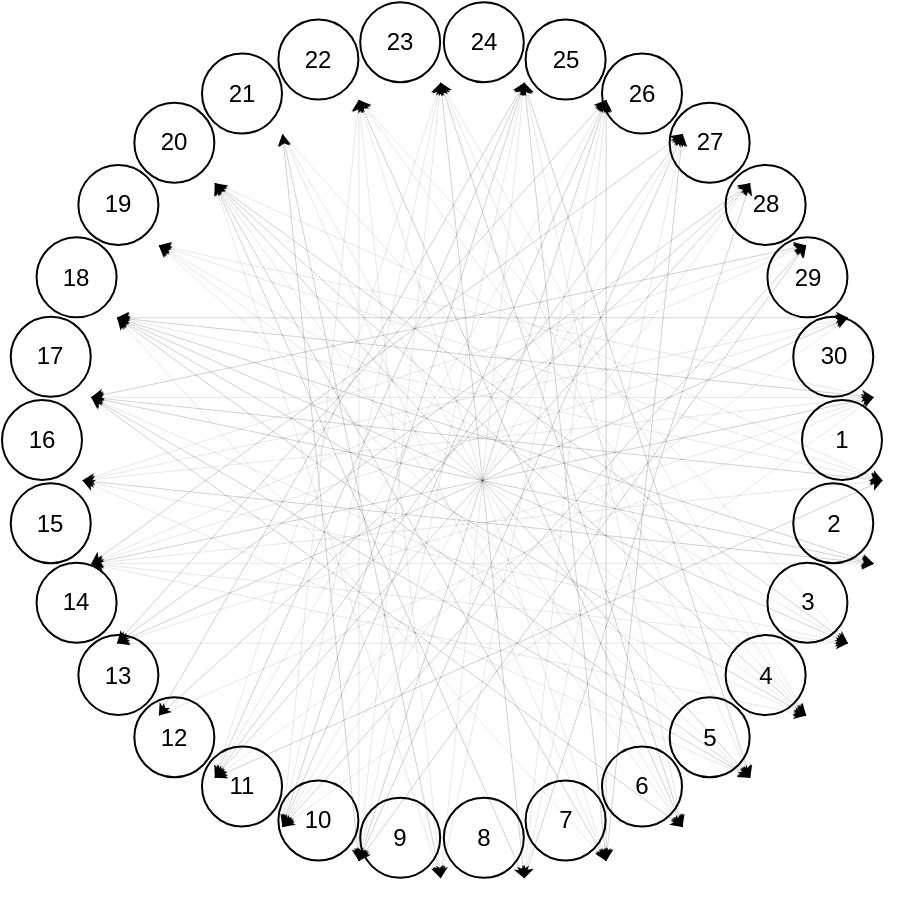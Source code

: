 <mxfile version="21.6.8" type="github">
  <diagram id="G4P6LVn_tdNzB0rgpYjd" name="第 2 页">
    <mxGraphModel dx="1434" dy="678" grid="1" gridSize="10" guides="1" tooltips="1" connect="1" arrows="1" fold="1" page="1" pageScale="1" pageWidth="827" pageHeight="1169" math="0" shadow="0">
      <root>
        <mxCell id="0" />
        <mxCell id="1" parent="0" />
        <mxCell id="_AEby4im_TMSWhvR3xSp-1" value="" style="group" parent="1" vertex="1" connectable="0">
          <mxGeometry x="30" y="31.096" width="440" height="437.809" as="geometry" />
        </mxCell>
        <mxCell id="G0SLlKrIvwMYq-acm65V-2" value="1" style="ellipse;whiteSpace=wrap;html=1;aspect=fixed;" parent="_AEby4im_TMSWhvR3xSp-1" vertex="1">
          <mxGeometry x="400" y="198.904" width="40" height="40" as="geometry" />
        </mxCell>
        <mxCell id="G0SLlKrIvwMYq-acm65V-3" value="2" style="ellipse;whiteSpace=wrap;html=1;aspect=fixed;" parent="_AEby4im_TMSWhvR3xSp-1" vertex="1">
          <mxGeometry x="395.63" y="240.487" width="40" height="40" as="geometry" />
        </mxCell>
        <mxCell id="G0SLlKrIvwMYq-acm65V-4" value="3" style="ellipse;whiteSpace=wrap;html=1;aspect=fixed;" parent="_AEby4im_TMSWhvR3xSp-1" vertex="1">
          <mxGeometry x="382.709" y="280.252" width="40" height="40" as="geometry" />
        </mxCell>
        <mxCell id="G0SLlKrIvwMYq-acm65V-5" value="4" style="ellipse;whiteSpace=wrap;html=1;aspect=fixed;" parent="_AEby4im_TMSWhvR3xSp-1" vertex="1">
          <mxGeometry x="361.803" y="316.461" width="40" height="40" as="geometry" />
        </mxCell>
        <mxCell id="G0SLlKrIvwMYq-acm65V-6" value="5" style="ellipse;whiteSpace=wrap;html=1;aspect=fixed;" parent="_AEby4im_TMSWhvR3xSp-1" vertex="1">
          <mxGeometry x="333.826" y="347.533" width="40" height="40" as="geometry" />
        </mxCell>
        <mxCell id="G0SLlKrIvwMYq-acm65V-7" value="6" style="ellipse;whiteSpace=wrap;html=1;aspect=fixed;" parent="_AEby4im_TMSWhvR3xSp-1" vertex="1">
          <mxGeometry x="300" y="372.109" width="40" height="40" as="geometry" />
        </mxCell>
        <mxCell id="G0SLlKrIvwMYq-acm65V-8" value="7" style="ellipse;whiteSpace=wrap;html=1;aspect=fixed;" parent="_AEby4im_TMSWhvR3xSp-1" vertex="1">
          <mxGeometry x="261.803" y="389.116" width="40" height="40" as="geometry" />
        </mxCell>
        <mxCell id="G0SLlKrIvwMYq-acm65V-9" value="8" style="ellipse;whiteSpace=wrap;html=1;aspect=fixed;" parent="_AEby4im_TMSWhvR3xSp-1" vertex="1">
          <mxGeometry x="220.906" y="397.809" width="40" height="40" as="geometry" />
        </mxCell>
        <mxCell id="G0SLlKrIvwMYq-acm65V-10" value="9" style="ellipse;whiteSpace=wrap;html=1;aspect=fixed;" parent="_AEby4im_TMSWhvR3xSp-1" vertex="1">
          <mxGeometry x="179.094" y="397.809" width="40" height="40" as="geometry" />
        </mxCell>
        <mxCell id="G0SLlKrIvwMYq-acm65V-11" value="10" style="ellipse;whiteSpace=wrap;html=1;aspect=fixed;" parent="_AEby4im_TMSWhvR3xSp-1" vertex="1">
          <mxGeometry x="138.197" y="389.116" width="40" height="40" as="geometry" />
        </mxCell>
        <mxCell id="G0SLlKrIvwMYq-acm65V-12" value="11" style="ellipse;whiteSpace=wrap;html=1;aspect=fixed;" parent="_AEby4im_TMSWhvR3xSp-1" vertex="1">
          <mxGeometry x="100.0" y="372.109" width="40" height="40" as="geometry" />
        </mxCell>
        <mxCell id="G0SLlKrIvwMYq-acm65V-13" value="12" style="ellipse;whiteSpace=wrap;html=1;aspect=fixed;" parent="_AEby4im_TMSWhvR3xSp-1" vertex="1">
          <mxGeometry x="66.174" y="347.533" width="40" height="40" as="geometry" />
        </mxCell>
        <mxCell id="G0SLlKrIvwMYq-acm65V-14" value="13" style="ellipse;whiteSpace=wrap;html=1;aspect=fixed;" parent="_AEby4im_TMSWhvR3xSp-1" vertex="1">
          <mxGeometry x="38.197" y="316.461" width="40" height="40" as="geometry" />
        </mxCell>
        <mxCell id="G0SLlKrIvwMYq-acm65V-15" value="14" style="ellipse;whiteSpace=wrap;html=1;aspect=fixed;" parent="_AEby4im_TMSWhvR3xSp-1" vertex="1">
          <mxGeometry x="17.291" y="280.252" width="40" height="40" as="geometry" />
        </mxCell>
        <mxCell id="G0SLlKrIvwMYq-acm65V-16" value="15" style="ellipse;whiteSpace=wrap;html=1;aspect=fixed;" parent="_AEby4im_TMSWhvR3xSp-1" vertex="1">
          <mxGeometry x="4.37" y="240.487" width="40" height="40" as="geometry" />
        </mxCell>
        <mxCell id="G0SLlKrIvwMYq-acm65V-17" value="16" style="ellipse;whiteSpace=wrap;html=1;aspect=fixed;" parent="_AEby4im_TMSWhvR3xSp-1" vertex="1">
          <mxGeometry y="198.904" width="40" height="40" as="geometry" />
        </mxCell>
        <mxCell id="G0SLlKrIvwMYq-acm65V-18" value="17" style="ellipse;whiteSpace=wrap;html=1;aspect=fixed;" parent="_AEby4im_TMSWhvR3xSp-1" vertex="1">
          <mxGeometry x="4.37" y="157.322" width="40" height="40" as="geometry" />
        </mxCell>
        <mxCell id="G0SLlKrIvwMYq-acm65V-19" value="18" style="ellipse;whiteSpace=wrap;html=1;aspect=fixed;" parent="_AEby4im_TMSWhvR3xSp-1" vertex="1">
          <mxGeometry x="17.291" y="117.557" width="40" height="40" as="geometry" />
        </mxCell>
        <mxCell id="G0SLlKrIvwMYq-acm65V-20" value="19" style="ellipse;whiteSpace=wrap;html=1;aspect=fixed;" parent="_AEby4im_TMSWhvR3xSp-1" vertex="1">
          <mxGeometry x="38.197" y="81.347" width="40" height="40" as="geometry" />
        </mxCell>
        <mxCell id="G0SLlKrIvwMYq-acm65V-21" value="20" style="ellipse;whiteSpace=wrap;html=1;aspect=fixed;" parent="_AEby4im_TMSWhvR3xSp-1" vertex="1">
          <mxGeometry x="66.174" y="50.275" width="40" height="40" as="geometry" />
        </mxCell>
        <mxCell id="G0SLlKrIvwMYq-acm65V-22" value="21" style="ellipse;whiteSpace=wrap;html=1;aspect=fixed;" parent="_AEby4im_TMSWhvR3xSp-1" vertex="1">
          <mxGeometry x="100.0" y="25.699" width="40" height="40" as="geometry" />
        </mxCell>
        <mxCell id="G0SLlKrIvwMYq-acm65V-23" value="22" style="ellipse;whiteSpace=wrap;html=1;aspect=fixed;" parent="_AEby4im_TMSWhvR3xSp-1" vertex="1">
          <mxGeometry x="138.197" y="8.693" width="40" height="40" as="geometry" />
        </mxCell>
        <mxCell id="G0SLlKrIvwMYq-acm65V-24" value="23" style="ellipse;whiteSpace=wrap;html=1;aspect=fixed;" parent="_AEby4im_TMSWhvR3xSp-1" vertex="1">
          <mxGeometry x="179.094" width="40" height="40" as="geometry" />
        </mxCell>
        <mxCell id="G0SLlKrIvwMYq-acm65V-25" value="24" style="ellipse;whiteSpace=wrap;html=1;aspect=fixed;" parent="_AEby4im_TMSWhvR3xSp-1" vertex="1">
          <mxGeometry x="220.906" width="40" height="40" as="geometry" />
        </mxCell>
        <mxCell id="G0SLlKrIvwMYq-acm65V-26" value="25" style="ellipse;whiteSpace=wrap;html=1;aspect=fixed;" parent="_AEby4im_TMSWhvR3xSp-1" vertex="1">
          <mxGeometry x="261.803" y="8.693" width="40" height="40" as="geometry" />
        </mxCell>
        <mxCell id="G0SLlKrIvwMYq-acm65V-27" value="26" style="ellipse;whiteSpace=wrap;html=1;aspect=fixed;" parent="_AEby4im_TMSWhvR3xSp-1" vertex="1">
          <mxGeometry x="300" y="25.699" width="40" height="40" as="geometry" />
        </mxCell>
        <mxCell id="G0SLlKrIvwMYq-acm65V-28" value="27" style="ellipse;whiteSpace=wrap;html=1;aspect=fixed;" parent="_AEby4im_TMSWhvR3xSp-1" vertex="1">
          <mxGeometry x="333.826" y="50.275" width="40" height="40" as="geometry" />
        </mxCell>
        <mxCell id="G0SLlKrIvwMYq-acm65V-29" value="28" style="ellipse;whiteSpace=wrap;html=1;aspect=fixed;" parent="_AEby4im_TMSWhvR3xSp-1" vertex="1">
          <mxGeometry x="361.803" y="81.347" width="40" height="40" as="geometry" />
        </mxCell>
        <mxCell id="G0SLlKrIvwMYq-acm65V-30" value="29" style="ellipse;whiteSpace=wrap;html=1;aspect=fixed;" parent="_AEby4im_TMSWhvR3xSp-1" vertex="1">
          <mxGeometry x="382.709" y="117.557" width="40" height="40" as="geometry" />
        </mxCell>
        <mxCell id="G0SLlKrIvwMYq-acm65V-31" value="30" style="ellipse;whiteSpace=wrap;html=1;aspect=fixed;" parent="_AEby4im_TMSWhvR3xSp-1" vertex="1">
          <mxGeometry x="395.63" y="157.322" width="40" height="40" as="geometry" />
        </mxCell>
    <mxCell id="VBgXbtqYkseOgTcg2eTX-2" value="" style="endArrow=classic;html=1;rounded=0;strokeWidth=0;" edge="1" parent="1">
        <mxGeometry width="50" height="50" relative="1" as="geometry">
            <mxPoint x="470.0" y="270.0" as="sourcePoint" />
            <mxPoint x="74.37" y="228.418" as="targetPoint" />
        </mxGeometry>
    </mxCell>
    
    <mxCell id="VBgXbtqYkseOgTcg2eTX-3" value="" style="endArrow=classic;html=1;rounded=0;strokeWidth=0;" edge="1" parent="1">
        <mxGeometry width="50" height="50" relative="1" as="geometry">
            <mxPoint x="470.0" y="270.0" as="sourcePoint" />
            <mxPoint x="74.37" y="311.582" as="targetPoint" />
        </mxGeometry>
    </mxCell>
    
    <mxCell id="VBgXbtqYkseOgTcg2eTX-4" value="" style="endArrow=classic;html=1;rounded=0;strokeWidth=0;" edge="1" parent="1">
        <mxGeometry width="50" height="50" relative="1" as="geometry">
            <mxPoint x="470.0" y="270.0" as="sourcePoint" />
            <mxPoint x="108.197" y="152.443" as="targetPoint" />
        </mxGeometry>
    </mxCell>
    
    <mxCell id="VBgXbtqYkseOgTcg2eTX-5" value="" style="endArrow=classic;html=1;rounded=0;strokeWidth=0;" edge="1" parent="1">
        <mxGeometry width="50" height="50" relative="1" as="geometry">
            <mxPoint x="470.0" y="270.0" as="sourcePoint" />
            <mxPoint x="136.174" y="418.629" as="targetPoint" />
        </mxGeometry>
    </mxCell>
    
    <mxCell id="VBgXbtqYkseOgTcg2eTX-6" value="" style="endArrow=classic;html=1;rounded=0;strokeWidth=0;" edge="1" parent="1">
        <mxGeometry width="50" height="50" relative="1" as="geometry">
            <mxPoint x="465.63" y="311.582" as="sourcePoint" />
            <mxPoint x="74.37" y="228.418" as="targetPoint" />
        </mxGeometry>
    </mxCell>
    
    <mxCell id="VBgXbtqYkseOgTcg2eTX-7" value="" style="endArrow=classic;html=1;rounded=0;strokeWidth=0;" edge="1" parent="1">
        <mxGeometry width="50" height="50" relative="1" as="geometry">
            <mxPoint x="465.63" y="311.582" as="sourcePoint" />
            <mxPoint x="87.291" y="188.653" as="targetPoint" />
        </mxGeometry>
    </mxCell>
    
    <mxCell id="VBgXbtqYkseOgTcg2eTX-8" value="" style="endArrow=classic;html=1;rounded=0;strokeWidth=0;" edge="1" parent="1">
        <mxGeometry width="50" height="50" relative="1" as="geometry">
            <mxPoint x="465.63" y="311.582" as="sourcePoint" />
            <mxPoint x="70.0" y="270.0" as="targetPoint" />
        </mxGeometry>
    </mxCell>
    
    <mxCell id="VBgXbtqYkseOgTcg2eTX-9" value="" style="endArrow=classic;html=1;rounded=0;strokeWidth=0;" edge="1" parent="1">
        <mxGeometry width="50" height="50" relative="1" as="geometry">
            <mxPoint x="452.709" y="351.347" as="sourcePoint" />
            <mxPoint x="87.291" y="188.653" as="targetPoint" />
        </mxGeometry>
    </mxCell>
    
    <mxCell id="VBgXbtqYkseOgTcg2eTX-10" value="" style="endArrow=classic;html=1;rounded=0;strokeWidth=0;" edge="1" parent="1">
        <mxGeometry width="50" height="50" relative="1" as="geometry">
            <mxPoint x="452.709" y="351.347" as="sourcePoint" />
            <mxPoint x="108.197" y="152.443" as="targetPoint" />
        </mxGeometry>
    </mxCell>
    
    <mxCell id="VBgXbtqYkseOgTcg2eTX-11" value="" style="endArrow=classic;html=1;rounded=0;strokeWidth=0;" edge="1" parent="1">
        <mxGeometry width="50" height="50" relative="1" as="geometry">
            <mxPoint x="452.709" y="351.347" as="sourcePoint" />
            <mxPoint x="136.174" y="121.371" as="targetPoint" />
        </mxGeometry>
    </mxCell>
    
    <mxCell id="VBgXbtqYkseOgTcg2eTX-12" value="" style="endArrow=classic;html=1;rounded=0;strokeWidth=0;" edge="1" parent="1">
        <mxGeometry width="50" height="50" relative="1" as="geometry">
            <mxPoint x="452.709" y="351.347" as="sourcePoint" />
            <mxPoint x="74.37" y="311.582" as="targetPoint" />
        </mxGeometry>
    </mxCell>
    
    <mxCell id="VBgXbtqYkseOgTcg2eTX-13" value="" style="endArrow=classic;html=1;rounded=0;strokeWidth=0;" edge="1" parent="1">
        <mxGeometry width="50" height="50" relative="1" as="geometry">
            <mxPoint x="452.709" y="351.347" as="sourcePoint" />
            <mxPoint x="208.197" y="79.789" as="targetPoint" />
        </mxGeometry>
    </mxCell>
    
    <mxCell id="VBgXbtqYkseOgTcg2eTX-14" value="" style="endArrow=classic;html=1;rounded=0;strokeWidth=0;" edge="1" parent="1">
        <mxGeometry width="50" height="50" relative="1" as="geometry">
            <mxPoint x="431.803" y="387.557" as="sourcePoint" />
            <mxPoint x="108.197" y="152.443" as="targetPoint" />
        </mxGeometry>
    </mxCell>
    
    <mxCell id="VBgXbtqYkseOgTcg2eTX-15" value="" style="endArrow=classic;html=1;rounded=0;strokeWidth=0;" edge="1" parent="1">
        <mxGeometry width="50" height="50" relative="1" as="geometry">
            <mxPoint x="431.803" y="387.557" as="sourcePoint" />
            <mxPoint x="136.174" y="121.371" as="targetPoint" />
        </mxGeometry>
    </mxCell>
    
    <mxCell id="VBgXbtqYkseOgTcg2eTX-16" value="" style="endArrow=classic;html=1;rounded=0;strokeWidth=0;" edge="1" parent="1">
        <mxGeometry width="50" height="50" relative="1" as="geometry">
            <mxPoint x="431.803" y="387.557" as="sourcePoint" />
            <mxPoint x="87.291" y="188.653" as="targetPoint" />
        </mxGeometry>
    </mxCell>
    
    <mxCell id="VBgXbtqYkseOgTcg2eTX-17" value="" style="endArrow=classic;html=1;rounded=0;strokeWidth=0;" edge="1" parent="1">
        <mxGeometry width="50" height="50" relative="1" as="geometry">
            <mxPoint x="431.803" y="387.557" as="sourcePoint" />
            <mxPoint x="208.197" y="79.789" as="targetPoint" />
        </mxGeometry>
    </mxCell>
    
    <mxCell id="VBgXbtqYkseOgTcg2eTX-18" value="" style="endArrow=classic;html=1;rounded=0;strokeWidth=0;" edge="1" parent="1">
        <mxGeometry width="50" height="50" relative="1" as="geometry">
            <mxPoint x="431.803" y="387.557" as="sourcePoint" />
            <mxPoint x="249.094" y="71.096" as="targetPoint" />
        </mxGeometry>
    </mxCell>
    
    <mxCell id="VBgXbtqYkseOgTcg2eTX-19" value="" style="endArrow=classic;html=1;rounded=0;strokeWidth=0;" edge="1" parent="1">
        <mxGeometry width="50" height="50" relative="1" as="geometry">
            <mxPoint x="403.826" y="418.629" as="sourcePoint" />
            <mxPoint x="136.174" y="121.371" as="targetPoint" />
        </mxGeometry>
    </mxCell>
    
    <mxCell id="VBgXbtqYkseOgTcg2eTX-20" value="" style="endArrow=classic;html=1;rounded=0;strokeWidth=0;" edge="1" parent="1">
        <mxGeometry width="50" height="50" relative="1" as="geometry">
            <mxPoint x="403.826" y="418.629" as="sourcePoint" />
            <mxPoint x="108.197" y="152.443" as="targetPoint" />
        </mxGeometry>
    </mxCell>
    
    <mxCell id="VBgXbtqYkseOgTcg2eTX-21" value="" style="endArrow=classic;html=1;rounded=0;strokeWidth=0;" edge="1" parent="1">
        <mxGeometry width="50" height="50" relative="1" as="geometry">
            <mxPoint x="403.826" y="418.629" as="sourcePoint" />
            <mxPoint x="87.291" y="188.653" as="targetPoint" />
        </mxGeometry>
    </mxCell>
    
    <mxCell id="VBgXbtqYkseOgTcg2eTX-22" value="" style="endArrow=classic;html=1;rounded=0;strokeWidth=0;" edge="1" parent="1">
        <mxGeometry width="50" height="50" relative="1" as="geometry">
            <mxPoint x="403.826" y="418.629" as="sourcePoint" />
            <mxPoint x="74.37" y="228.418" as="targetPoint" />
        </mxGeometry>
    </mxCell>
    
    <mxCell id="VBgXbtqYkseOgTcg2eTX-23" value="" style="endArrow=classic;html=1;rounded=0;strokeWidth=0;" edge="1" parent="1">
        <mxGeometry width="50" height="50" relative="1" as="geometry">
            <mxPoint x="403.826" y="418.629" as="sourcePoint" />
            <mxPoint x="290.906" y="71.096" as="targetPoint" />
        </mxGeometry>
    </mxCell>
    
    <mxCell id="VBgXbtqYkseOgTcg2eTX-24" value="" style="endArrow=classic;html=1;rounded=0;strokeWidth=0;" edge="1" parent="1">
        <mxGeometry width="50" height="50" relative="1" as="geometry">
            <mxPoint x="403.826" y="418.629" as="sourcePoint" />
            <mxPoint x="70.0" y="270.0" as="targetPoint" />
        </mxGeometry>
    </mxCell>
    
    <mxCell id="VBgXbtqYkseOgTcg2eTX-25" value="" style="endArrow=classic;html=1;rounded=0;strokeWidth=0;" edge="1" parent="1">
        <mxGeometry width="50" height="50" relative="1" as="geometry">
            <mxPoint x="370.0" y="443.205" as="sourcePoint" />
            <mxPoint x="208.197" y="79.789" as="targetPoint" />
        </mxGeometry>
    </mxCell>
    
    <mxCell id="VBgXbtqYkseOgTcg2eTX-26" value="" style="endArrow=classic;html=1;rounded=0;strokeWidth=0;" edge="1" parent="1">
        <mxGeometry width="50" height="50" relative="1" as="geometry">
            <mxPoint x="370.0" y="443.205" as="sourcePoint" />
            <mxPoint x="249.094" y="71.096" as="targetPoint" />
        </mxGeometry>
    </mxCell>
    
    <mxCell id="VBgXbtqYkseOgTcg2eTX-27" value="" style="endArrow=classic;html=1;rounded=0;strokeWidth=0;" edge="1" parent="1">
        <mxGeometry width="50" height="50" relative="1" as="geometry">
            <mxPoint x="370.0" y="443.205" as="sourcePoint" />
            <mxPoint x="290.906" y="71.096" as="targetPoint" />
        </mxGeometry>
    </mxCell>
    
    <mxCell id="VBgXbtqYkseOgTcg2eTX-28" value="" style="endArrow=classic;html=1;rounded=0;strokeWidth=0;" edge="1" parent="1">
        <mxGeometry width="50" height="50" relative="1" as="geometry">
            <mxPoint x="370.0" y="443.205" as="sourcePoint" />
            <mxPoint x="74.37" y="228.418" as="targetPoint" />
        </mxGeometry>
    </mxCell>
    
    <mxCell id="VBgXbtqYkseOgTcg2eTX-29" value="" style="endArrow=classic;html=1;rounded=0;strokeWidth=0;" edge="1" parent="1">
        <mxGeometry width="50" height="50" relative="1" as="geometry">
            <mxPoint x="331.803" y="460.211" as="sourcePoint" />
            <mxPoint x="290.906" y="71.096" as="targetPoint" />
        </mxGeometry>
    </mxCell>
    
    <mxCell id="VBgXbtqYkseOgTcg2eTX-30" value="" style="endArrow=classic;html=1;rounded=0;strokeWidth=0;" edge="1" parent="1">
        <mxGeometry width="50" height="50" relative="1" as="geometry">
            <mxPoint x="331.803" y="460.211" as="sourcePoint" />
            <mxPoint x="136.174" y="121.371" as="targetPoint" />
        </mxGeometry>
    </mxCell>
    
    <mxCell id="VBgXbtqYkseOgTcg2eTX-31" value="" style="endArrow=classic;html=1;rounded=0;strokeWidth=0;" edge="1" parent="1">
        <mxGeometry width="50" height="50" relative="1" as="geometry">
            <mxPoint x="331.803" y="460.211" as="sourcePoint" />
            <mxPoint x="331.803" y="79.789" as="targetPoint" />
        </mxGeometry>
    </mxCell>
    
    <mxCell id="VBgXbtqYkseOgTcg2eTX-32" value="" style="endArrow=classic;html=1;rounded=0;strokeWidth=0;" edge="1" parent="1">
        <mxGeometry width="50" height="50" relative="1" as="geometry">
            <mxPoint x="331.803" y="460.211" as="sourcePoint" />
            <mxPoint x="87.291" y="188.653" as="targetPoint" />
        </mxGeometry>
    </mxCell>
    
    <mxCell id="VBgXbtqYkseOgTcg2eTX-33" value="" style="endArrow=classic;html=1;rounded=0;strokeWidth=0;" edge="1" parent="1">
        <mxGeometry width="50" height="50" relative="1" as="geometry">
            <mxPoint x="331.803" y="460.211" as="sourcePoint" />
            <mxPoint x="370.0" y="96.795" as="targetPoint" />
        </mxGeometry>
    </mxCell>
    
    <mxCell id="VBgXbtqYkseOgTcg2eTX-34" value="" style="endArrow=classic;html=1;rounded=0;strokeWidth=0;" edge="1" parent="1">
        <mxGeometry width="50" height="50" relative="1" as="geometry">
            <mxPoint x="290.906" y="468.904" as="sourcePoint" />
            <mxPoint x="249.094" y="71.096" as="targetPoint" />
        </mxGeometry>
    </mxCell>
    
    <mxCell id="VBgXbtqYkseOgTcg2eTX-35" value="" style="endArrow=classic;html=1;rounded=0;strokeWidth=0;" edge="1" parent="1">
        <mxGeometry width="50" height="50" relative="1" as="geometry">
            <mxPoint x="290.906" y="468.904" as="sourcePoint" />
            <mxPoint x="331.803" y="79.789" as="targetPoint" />
        </mxGeometry>
    </mxCell>
    
    <mxCell id="VBgXbtqYkseOgTcg2eTX-36" value="" style="endArrow=classic;html=1;rounded=0;strokeWidth=0;" edge="1" parent="1">
        <mxGeometry width="50" height="50" relative="1" as="geometry">
            <mxPoint x="290.906" y="468.904" as="sourcePoint" />
            <mxPoint x="136.174" y="121.371" as="targetPoint" />
        </mxGeometry>
    </mxCell>
    
    <mxCell id="VBgXbtqYkseOgTcg2eTX-37" value="" style="endArrow=classic;html=1;rounded=0;strokeWidth=0;" edge="1" parent="1">
        <mxGeometry width="50" height="50" relative="1" as="geometry">
            <mxPoint x="290.906" y="468.904" as="sourcePoint" />
            <mxPoint x="370.0" y="96.795" as="targetPoint" />
        </mxGeometry>
    </mxCell>
    
    <mxCell id="VBgXbtqYkseOgTcg2eTX-38" value="" style="endArrow=classic;html=1;rounded=0;strokeWidth=0;" edge="1" parent="1">
        <mxGeometry width="50" height="50" relative="1" as="geometry">
            <mxPoint x="290.906" y="468.904" as="sourcePoint" />
            <mxPoint x="403.826" y="121.371" as="targetPoint" />
        </mxGeometry>
    </mxCell>
    
    <mxCell id="VBgXbtqYkseOgTcg2eTX-39" value="" style="endArrow=classic;html=1;rounded=0;strokeWidth=0;" edge="1" parent="1">
        <mxGeometry width="50" height="50" relative="1" as="geometry">
            <mxPoint x="249.094" y="468.904" as="sourcePoint" />
            <mxPoint x="331.803" y="79.789" as="targetPoint" />
        </mxGeometry>
    </mxCell>
    
    <mxCell id="VBgXbtqYkseOgTcg2eTX-40" value="" style="endArrow=classic;html=1;rounded=0;strokeWidth=0;" edge="1" parent="1">
        <mxGeometry width="50" height="50" relative="1" as="geometry">
            <mxPoint x="249.094" y="468.904" as="sourcePoint" />
            <mxPoint x="170.0" y="96.795" as="targetPoint" />
        </mxGeometry>
    </mxCell>
    
    <mxCell id="VBgXbtqYkseOgTcg2eTX-41" value="" style="endArrow=classic;html=1;rounded=0;strokeWidth=0;" edge="1" parent="1">
        <mxGeometry width="50" height="50" relative="1" as="geometry">
            <mxPoint x="208.197" y="460.211" as="sourcePoint" />
            <mxPoint x="331.803" y="79.789" as="targetPoint" />
        </mxGeometry>
    </mxCell>
    
    <mxCell id="VBgXbtqYkseOgTcg2eTX-42" value="" style="endArrow=classic;html=1;rounded=0;strokeWidth=0;" edge="1" parent="1">
        <mxGeometry width="50" height="50" relative="1" as="geometry">
            <mxPoint x="208.197" y="460.211" as="sourcePoint" />
            <mxPoint x="370.0" y="96.795" as="targetPoint" />
        </mxGeometry>
    </mxCell>
    
    <mxCell id="VBgXbtqYkseOgTcg2eTX-43" value="" style="endArrow=classic;html=1;rounded=0;strokeWidth=0;" edge="1" parent="1">
        <mxGeometry width="50" height="50" relative="1" as="geometry">
            <mxPoint x="208.197" y="460.211" as="sourcePoint" />
            <mxPoint x="431.803" y="152.443" as="targetPoint" />
        </mxGeometry>
    </mxCell>
    
    <mxCell id="VBgXbtqYkseOgTcg2eTX-44" value="" style="endArrow=classic;html=1;rounded=0;strokeWidth=0;" edge="1" parent="1">
        <mxGeometry width="50" height="50" relative="1" as="geometry">
            <mxPoint x="208.197" y="460.211" as="sourcePoint" />
            <mxPoint x="208.197" y="79.789" as="targetPoint" />
        </mxGeometry>
    </mxCell>
    
    <mxCell id="VBgXbtqYkseOgTcg2eTX-45" value="" style="endArrow=classic;html=1;rounded=0;strokeWidth=0;" edge="1" parent="1">
        <mxGeometry width="50" height="50" relative="1" as="geometry">
            <mxPoint x="208.197" y="460.211" as="sourcePoint" />
            <mxPoint x="170.0" y="96.795" as="targetPoint" />
        </mxGeometry>
    </mxCell>
    
    <mxCell id="VBgXbtqYkseOgTcg2eTX-46" value="" style="endArrow=classic;html=1;rounded=0;strokeWidth=0;" edge="1" parent="1">
        <mxGeometry width="50" height="50" relative="1" as="geometry">
            <mxPoint x="170.0" y="443.205" as="sourcePoint" />
            <mxPoint x="331.803" y="79.789" as="targetPoint" />
        </mxGeometry>
    </mxCell>
    
    <mxCell id="VBgXbtqYkseOgTcg2eTX-47" value="" style="endArrow=classic;html=1;rounded=0;strokeWidth=0;" edge="1" parent="1">
        <mxGeometry width="50" height="50" relative="1" as="geometry">
            <mxPoint x="170.0" y="443.205" as="sourcePoint" />
            <mxPoint x="431.803" y="152.443" as="targetPoint" />
        </mxGeometry>
    </mxCell>
    
    <mxCell id="VBgXbtqYkseOgTcg2eTX-48" value="" style="endArrow=classic;html=1;rounded=0;strokeWidth=0;" edge="1" parent="1">
        <mxGeometry width="50" height="50" relative="1" as="geometry">
            <mxPoint x="170.0" y="443.205" as="sourcePoint" />
            <mxPoint x="290.906" y="71.096" as="targetPoint" />
        </mxGeometry>
    </mxCell>
    
    <mxCell id="VBgXbtqYkseOgTcg2eTX-49" value="" style="endArrow=classic;html=1;rounded=0;strokeWidth=0;" edge="1" parent="1">
        <mxGeometry width="50" height="50" relative="1" as="geometry">
            <mxPoint x="170.0" y="443.205" as="sourcePoint" />
            <mxPoint x="249.094" y="71.096" as="targetPoint" />
        </mxGeometry>
    </mxCell>
    
    <mxCell id="VBgXbtqYkseOgTcg2eTX-50" value="" style="endArrow=classic;html=1;rounded=0;strokeWidth=0;" edge="1" parent="1">
        <mxGeometry width="50" height="50" relative="1" as="geometry">
            <mxPoint x="170.0" y="443.205" as="sourcePoint" />
            <mxPoint x="208.197" y="79.789" as="targetPoint" />
        </mxGeometry>
    </mxCell>
    
    <mxCell id="VBgXbtqYkseOgTcg2eTX-51" value="" style="endArrow=classic;html=1;rounded=0;strokeWidth=0;" edge="1" parent="1">
        <mxGeometry width="50" height="50" relative="1" as="geometry">
            <mxPoint x="136.174" y="418.629" as="sourcePoint" />
            <mxPoint x="403.826" y="121.371" as="targetPoint" />
        </mxGeometry>
    </mxCell>
    
    <mxCell id="VBgXbtqYkseOgTcg2eTX-52" value="" style="endArrow=classic;html=1;rounded=0;strokeWidth=0;" edge="1" parent="1">
        <mxGeometry width="50" height="50" relative="1" as="geometry">
            <mxPoint x="136.174" y="418.629" as="sourcePoint" />
            <mxPoint x="370.0" y="96.795" as="targetPoint" />
        </mxGeometry>
    </mxCell>
    
    <mxCell id="VBgXbtqYkseOgTcg2eTX-53" value="" style="endArrow=classic;html=1;rounded=0;strokeWidth=0;" edge="1" parent="1">
        <mxGeometry width="50" height="50" relative="1" as="geometry">
            <mxPoint x="136.174" y="418.629" as="sourcePoint" />
            <mxPoint x="331.803" y="79.789" as="targetPoint" />
        </mxGeometry>
    </mxCell>
    
    <mxCell id="VBgXbtqYkseOgTcg2eTX-54" value="" style="endArrow=classic;html=1;rounded=0;strokeWidth=0;" edge="1" parent="1">
        <mxGeometry width="50" height="50" relative="1" as="geometry">
            <mxPoint x="136.174" y="418.629" as="sourcePoint" />
            <mxPoint x="290.906" y="71.096" as="targetPoint" />
        </mxGeometry>
    </mxCell>
    
    <mxCell id="VBgXbtqYkseOgTcg2eTX-55" value="" style="endArrow=classic;html=1;rounded=0;strokeWidth=0;" edge="1" parent="1">
        <mxGeometry width="50" height="50" relative="1" as="geometry">
            <mxPoint x="136.174" y="418.629" as="sourcePoint" />
            <mxPoint x="249.094" y="71.096" as="targetPoint" />
        </mxGeometry>
    </mxCell>
    
    <mxCell id="VBgXbtqYkseOgTcg2eTX-56" value="" style="endArrow=classic;html=1;rounded=0;strokeWidth=0;" edge="1" parent="1">
        <mxGeometry width="50" height="50" relative="1" as="geometry">
            <mxPoint x="136.174" y="418.629" as="sourcePoint" />
            <mxPoint x="470.0" y="270.0" as="targetPoint" />
        </mxGeometry>
    </mxCell>
    
    <mxCell id="VBgXbtqYkseOgTcg2eTX-57" value="" style="endArrow=classic;html=1;rounded=0;strokeWidth=0;" edge="1" parent="1">
        <mxGeometry width="50" height="50" relative="1" as="geometry">
            <mxPoint x="108.197" y="387.557" as="sourcePoint" />
            <mxPoint x="403.826" y="121.371" as="targetPoint" />
        </mxGeometry>
    </mxCell>
    
    <mxCell id="VBgXbtqYkseOgTcg2eTX-58" value="" style="endArrow=classic;html=1;rounded=0;strokeWidth=0;" edge="1" parent="1">
        <mxGeometry width="50" height="50" relative="1" as="geometry">
            <mxPoint x="108.197" y="387.557" as="sourcePoint" />
            <mxPoint x="465.63" y="228.418" as="targetPoint" />
        </mxGeometry>
    </mxCell>
    
    <mxCell id="VBgXbtqYkseOgTcg2eTX-59" value="" style="endArrow=classic;html=1;rounded=0;strokeWidth=0;" edge="1" parent="1">
        <mxGeometry width="50" height="50" relative="1" as="geometry">
            <mxPoint x="108.197" y="387.557" as="sourcePoint" />
            <mxPoint x="290.906" y="71.096" as="targetPoint" />
        </mxGeometry>
    </mxCell>
    
    <mxCell id="VBgXbtqYkseOgTcg2eTX-60" value="" style="endArrow=classic;html=1;rounded=0;strokeWidth=0;" edge="1" parent="1">
        <mxGeometry width="50" height="50" relative="1" as="geometry">
            <mxPoint x="87.291" y="351.347" as="sourcePoint" />
            <mxPoint x="452.709" y="188.653" as="targetPoint" />
        </mxGeometry>
    </mxCell>
    
    <mxCell id="VBgXbtqYkseOgTcg2eTX-61" value="" style="endArrow=classic;html=1;rounded=0;strokeWidth=0;" edge="1" parent="1">
        <mxGeometry width="50" height="50" relative="1" as="geometry">
            <mxPoint x="87.291" y="351.347" as="sourcePoint" />
            <mxPoint x="403.826" y="121.371" as="targetPoint" />
        </mxGeometry>
    </mxCell>
    
    <mxCell id="VBgXbtqYkseOgTcg2eTX-62" value="" style="endArrow=classic;html=1;rounded=0;strokeWidth=0;" edge="1" parent="1">
        <mxGeometry width="50" height="50" relative="1" as="geometry">
            <mxPoint x="87.291" y="351.347" as="sourcePoint" />
            <mxPoint x="331.803" y="79.789" as="targetPoint" />
        </mxGeometry>
    </mxCell>
    
    <mxCell id="VBgXbtqYkseOgTcg2eTX-63" value="" style="endArrow=classic;html=1;rounded=0;strokeWidth=0;" edge="1" parent="1">
        <mxGeometry width="50" height="50" relative="1" as="geometry">
            <mxPoint x="87.291" y="351.347" as="sourcePoint" />
            <mxPoint x="452.709" y="351.347" as="targetPoint" />
        </mxGeometry>
    </mxCell>
    
    <mxCell id="VBgXbtqYkseOgTcg2eTX-64" value="" style="endArrow=classic;html=1;rounded=0;strokeWidth=0;" edge="1" parent="1">
        <mxGeometry width="50" height="50" relative="1" as="geometry">
            <mxPoint x="74.37" y="311.582" as="sourcePoint" />
            <mxPoint x="465.63" y="228.418" as="targetPoint" />
        </mxGeometry>
    </mxCell>
    
    <mxCell id="VBgXbtqYkseOgTcg2eTX-65" value="" style="endArrow=classic;html=1;rounded=0;strokeWidth=0;" edge="1" parent="1">
        <mxGeometry width="50" height="50" relative="1" as="geometry">
            <mxPoint x="74.37" y="311.582" as="sourcePoint" />
            <mxPoint x="452.709" y="188.653" as="targetPoint" />
        </mxGeometry>
    </mxCell>
    
    <mxCell id="VBgXbtqYkseOgTcg2eTX-66" value="" style="endArrow=classic;html=1;rounded=0;strokeWidth=0;" edge="1" parent="1">
        <mxGeometry width="50" height="50" relative="1" as="geometry">
            <mxPoint x="74.37" y="311.582" as="sourcePoint" />
            <mxPoint x="465.63" y="311.582" as="targetPoint" />
        </mxGeometry>
    </mxCell>
    
    <mxCell id="VBgXbtqYkseOgTcg2eTX-67" value="" style="endArrow=classic;html=1;rounded=0;strokeWidth=0;" edge="1" parent="1">
        <mxGeometry width="50" height="50" relative="1" as="geometry">
            <mxPoint x="74.37" y="311.582" as="sourcePoint" />
            <mxPoint x="431.803" y="152.443" as="targetPoint" />
        </mxGeometry>
    </mxCell>
    
    <mxCell id="VBgXbtqYkseOgTcg2eTX-68" value="" style="endArrow=classic;html=1;rounded=0;strokeWidth=0;" edge="1" parent="1">
        <mxGeometry width="50" height="50" relative="1" as="geometry">
            <mxPoint x="74.37" y="311.582" as="sourcePoint" />
            <mxPoint x="431.803" y="387.557" as="targetPoint" />
        </mxGeometry>
    </mxCell>
    
    <mxCell id="VBgXbtqYkseOgTcg2eTX-69" value="" style="endArrow=classic;html=1;rounded=0;strokeWidth=0;" edge="1" parent="1">
        <mxGeometry width="50" height="50" relative="1" as="geometry">
            <mxPoint x="74.37" y="311.582" as="sourcePoint" />
            <mxPoint x="370.0" y="96.795" as="targetPoint" />
        </mxGeometry>
    </mxCell>
    
    <mxCell id="VBgXbtqYkseOgTcg2eTX-70" value="" style="endArrow=classic;html=1;rounded=0;strokeWidth=0;" edge="1" parent="1">
        <mxGeometry width="50" height="50" relative="1" as="geometry">
            <mxPoint x="70.0" y="270.0" as="sourcePoint" />
            <mxPoint x="465.63" y="311.582" as="targetPoint" />
        </mxGeometry>
    </mxCell>
    
    <mxCell id="VBgXbtqYkseOgTcg2eTX-71" value="" style="endArrow=classic;html=1;rounded=0;strokeWidth=0;" edge="1" parent="1">
        <mxGeometry width="50" height="50" relative="1" as="geometry">
            <mxPoint x="70.0" y="270.0" as="sourcePoint" />
            <mxPoint x="452.709" y="188.653" as="targetPoint" />
        </mxGeometry>
    </mxCell>
    
    <mxCell id="VBgXbtqYkseOgTcg2eTX-72" value="" style="endArrow=classic;html=1;rounded=0;strokeWidth=0;" edge="1" parent="1">
        <mxGeometry width="50" height="50" relative="1" as="geometry">
            <mxPoint x="70.0" y="270.0" as="sourcePoint" />
            <mxPoint x="452.709" y="351.347" as="targetPoint" />
        </mxGeometry>
    </mxCell>
    
    <mxCell id="VBgXbtqYkseOgTcg2eTX-73" value="" style="endArrow=classic;html=1;rounded=0;strokeWidth=0;" edge="1" parent="1">
        <mxGeometry width="50" height="50" relative="1" as="geometry">
            <mxPoint x="70.0" y="270.0" as="sourcePoint" />
            <mxPoint x="431.803" y="152.443" as="targetPoint" />
        </mxGeometry>
    </mxCell>
    
    <mxCell id="VBgXbtqYkseOgTcg2eTX-74" value="" style="endArrow=classic;html=1;rounded=0;strokeWidth=0;" edge="1" parent="1">
        <mxGeometry width="50" height="50" relative="1" as="geometry">
            <mxPoint x="74.37" y="228.418" as="sourcePoint" />
            <mxPoint x="465.63" y="311.582" as="targetPoint" />
        </mxGeometry>
    </mxCell>
    
    <mxCell id="VBgXbtqYkseOgTcg2eTX-75" value="" style="endArrow=classic;html=1;rounded=0;strokeWidth=0;" edge="1" parent="1">
        <mxGeometry width="50" height="50" relative="1" as="geometry">
            <mxPoint x="74.37" y="228.418" as="sourcePoint" />
            <mxPoint x="470.0" y="270.0" as="targetPoint" />
        </mxGeometry>
    </mxCell>
    
    <mxCell id="VBgXbtqYkseOgTcg2eTX-76" value="" style="endArrow=classic;html=1;rounded=0;strokeWidth=0;" edge="1" parent="1">
        <mxGeometry width="50" height="50" relative="1" as="geometry">
            <mxPoint x="74.37" y="228.418" as="sourcePoint" />
            <mxPoint x="431.803" y="387.557" as="targetPoint" />
        </mxGeometry>
    </mxCell>
    
    <mxCell id="VBgXbtqYkseOgTcg2eTX-77" value="" style="endArrow=classic;html=1;rounded=0;strokeWidth=0;" edge="1" parent="1">
        <mxGeometry width="50" height="50" relative="1" as="geometry">
            <mxPoint x="74.37" y="228.418" as="sourcePoint" />
            <mxPoint x="403.826" y="418.629" as="targetPoint" />
        </mxGeometry>
    </mxCell>
    
    <mxCell id="VBgXbtqYkseOgTcg2eTX-78" value="" style="endArrow=classic;html=1;rounded=0;strokeWidth=0;" edge="1" parent="1">
        <mxGeometry width="50" height="50" relative="1" as="geometry">
            <mxPoint x="74.37" y="228.418" as="sourcePoint" />
            <mxPoint x="431.803" y="152.443" as="targetPoint" />
        </mxGeometry>
    </mxCell>
    
    <mxCell id="VBgXbtqYkseOgTcg2eTX-79" value="" style="endArrow=classic;html=1;rounded=0;strokeWidth=0;" edge="1" parent="1">
        <mxGeometry width="50" height="50" relative="1" as="geometry">
            <mxPoint x="74.37" y="228.418" as="sourcePoint" />
            <mxPoint x="370.0" y="443.205" as="targetPoint" />
        </mxGeometry>
    </mxCell>
    
    <mxCell id="VBgXbtqYkseOgTcg2eTX-80" value="" style="endArrow=classic;html=1;rounded=0;strokeWidth=0;" edge="1" parent="1">
        <mxGeometry width="50" height="50" relative="1" as="geometry">
            <mxPoint x="87.291" y="188.653" as="sourcePoint" />
            <mxPoint x="452.709" y="351.347" as="targetPoint" />
        </mxGeometry>
    </mxCell>
    
    <mxCell id="VBgXbtqYkseOgTcg2eTX-81" value="" style="endArrow=classic;html=1;rounded=0;strokeWidth=0;" edge="1" parent="1">
        <mxGeometry width="50" height="50" relative="1" as="geometry">
            <mxPoint x="87.291" y="188.653" as="sourcePoint" />
            <mxPoint x="431.803" y="387.557" as="targetPoint" />
        </mxGeometry>
    </mxCell>
    
    <mxCell id="VBgXbtqYkseOgTcg2eTX-82" value="" style="endArrow=classic;html=1;rounded=0;strokeWidth=0;" edge="1" parent="1">
        <mxGeometry width="50" height="50" relative="1" as="geometry">
            <mxPoint x="87.291" y="188.653" as="sourcePoint" />
            <mxPoint x="465.63" y="311.582" as="targetPoint" />
        </mxGeometry>
    </mxCell>
    
    <mxCell id="VBgXbtqYkseOgTcg2eTX-83" value="" style="endArrow=classic;html=1;rounded=0;strokeWidth=0;" edge="1" parent="1">
        <mxGeometry width="50" height="50" relative="1" as="geometry">
            <mxPoint x="87.291" y="188.653" as="sourcePoint" />
            <mxPoint x="403.826" y="418.629" as="targetPoint" />
        </mxGeometry>
    </mxCell>
    
    <mxCell id="VBgXbtqYkseOgTcg2eTX-84" value="" style="endArrow=classic;html=1;rounded=0;strokeWidth=0;" edge="1" parent="1">
        <mxGeometry width="50" height="50" relative="1" as="geometry">
            <mxPoint x="87.291" y="188.653" as="sourcePoint" />
            <mxPoint x="470.0" y="270.0" as="targetPoint" />
        </mxGeometry>
    </mxCell>
    
    <mxCell id="VBgXbtqYkseOgTcg2eTX-85" value="" style="endArrow=classic;html=1;rounded=0;strokeWidth=0;" edge="1" parent="1">
        <mxGeometry width="50" height="50" relative="1" as="geometry">
            <mxPoint x="87.291" y="188.653" as="sourcePoint" />
            <mxPoint x="465.63" y="228.418" as="targetPoint" />
        </mxGeometry>
    </mxCell>
    
    <mxCell id="VBgXbtqYkseOgTcg2eTX-86" value="" style="endArrow=classic;html=1;rounded=0;strokeWidth=0;" edge="1" parent="1">
        <mxGeometry width="50" height="50" relative="1" as="geometry">
            <mxPoint x="87.291" y="188.653" as="sourcePoint" />
            <mxPoint x="452.709" y="188.653" as="targetPoint" />
        </mxGeometry>
    </mxCell>
    
    <mxCell id="VBgXbtqYkseOgTcg2eTX-87" value="" style="endArrow=classic;html=1;rounded=0;strokeWidth=0;" edge="1" parent="1">
        <mxGeometry width="50" height="50" relative="1" as="geometry">
            <mxPoint x="136.174" y="121.371" as="sourcePoint" />
            <mxPoint x="403.826" y="418.629" as="targetPoint" />
        </mxGeometry>
    </mxCell>
    
    <mxCell id="VBgXbtqYkseOgTcg2eTX-88" value="" style="endArrow=classic;html=1;rounded=0;strokeWidth=0;" edge="1" parent="1">
        <mxGeometry width="50" height="50" relative="1" as="geometry">
            <mxPoint x="136.174" y="121.371" as="sourcePoint" />
            <mxPoint x="431.803" y="387.557" as="targetPoint" />
        </mxGeometry>
    </mxCell>
    
    <mxCell id="VBgXbtqYkseOgTcg2eTX-89" value="" style="endArrow=classic;html=1;rounded=0;strokeWidth=0;" edge="1" parent="1">
        <mxGeometry width="50" height="50" relative="1" as="geometry">
            <mxPoint x="136.174" y="121.371" as="sourcePoint" />
            <mxPoint x="370.0" y="443.205" as="targetPoint" />
        </mxGeometry>
    </mxCell>
    
    <mxCell id="VBgXbtqYkseOgTcg2eTX-90" value="" style="endArrow=classic;html=1;rounded=0;strokeWidth=0;" edge="1" parent="1">
        <mxGeometry width="50" height="50" relative="1" as="geometry">
            <mxPoint x="136.174" y="121.371" as="sourcePoint" />
            <mxPoint x="331.803" y="460.211" as="targetPoint" />
        </mxGeometry>
    </mxCell>
    
    <mxCell id="VBgXbtqYkseOgTcg2eTX-91" value="" style="endArrow=classic;html=1;rounded=0;strokeWidth=0;" edge="1" parent="1">
        <mxGeometry width="50" height="50" relative="1" as="geometry">
            <mxPoint x="136.174" y="121.371" as="sourcePoint" />
            <mxPoint x="452.709" y="351.347" as="targetPoint" />
        </mxGeometry>
    </mxCell>
    
    <mxCell id="VBgXbtqYkseOgTcg2eTX-92" value="" style="endArrow=classic;html=1;rounded=0;strokeWidth=0;" edge="1" parent="1">
        <mxGeometry width="50" height="50" relative="1" as="geometry">
            <mxPoint x="136.174" y="121.371" as="sourcePoint" />
            <mxPoint x="290.906" y="468.904" as="targetPoint" />
        </mxGeometry>
    </mxCell>
    
    <mxCell id="VBgXbtqYkseOgTcg2eTX-93" value="" style="endArrow=classic;html=1;rounded=0;strokeWidth=0;" edge="1" parent="1">
        <mxGeometry width="50" height="50" relative="1" as="geometry">
            <mxPoint x="136.174" y="121.371" as="sourcePoint" />
            <mxPoint x="249.094" y="468.904" as="targetPoint" />
        </mxGeometry>
    </mxCell>
    
    <mxCell id="VBgXbtqYkseOgTcg2eTX-94" value="" style="endArrow=classic;html=1;rounded=0;strokeWidth=0;" edge="1" parent="1">
        <mxGeometry width="50" height="50" relative="1" as="geometry">
            <mxPoint x="136.174" y="121.371" as="sourcePoint" />
            <mxPoint x="470.0" y="270.0" as="targetPoint" />
        </mxGeometry>
    </mxCell>
    
    <mxCell id="VBgXbtqYkseOgTcg2eTX-95" value="" style="endArrow=classic;html=1;rounded=0;strokeWidth=0;" edge="1" parent="1">
        <mxGeometry width="50" height="50" relative="1" as="geometry">
            <mxPoint x="170.0" y="96.795" as="sourcePoint" />
            <mxPoint x="370.0" y="443.205" as="targetPoint" />
        </mxGeometry>
    </mxCell>
    
    <mxCell id="VBgXbtqYkseOgTcg2eTX-96" value="" style="endArrow=classic;html=1;rounded=0;strokeWidth=0;" edge="1" parent="1">
        <mxGeometry width="50" height="50" relative="1" as="geometry">
            <mxPoint x="170.0" y="96.795" as="sourcePoint" />
            <mxPoint x="331.803" y="460.211" as="targetPoint" />
        </mxGeometry>
    </mxCell>
    
    <mxCell id="VBgXbtqYkseOgTcg2eTX-97" value="" style="endArrow=classic;html=1;rounded=0;strokeWidth=0;" edge="1" parent="1">
        <mxGeometry width="50" height="50" relative="1" as="geometry">
            <mxPoint x="170.0" y="96.795" as="sourcePoint" />
            <mxPoint x="431.803" y="387.557" as="targetPoint" />
        </mxGeometry>
    </mxCell>
    
    <mxCell id="VBgXbtqYkseOgTcg2eTX-98" value="" style="endArrow=classic;html=1;rounded=0;strokeWidth=0;" edge="1" parent="1">
        <mxGeometry width="50" height="50" relative="1" as="geometry">
            <mxPoint x="170.0" y="96.795" as="sourcePoint" />
            <mxPoint x="249.094" y="468.904" as="targetPoint" />
        </mxGeometry>
    </mxCell>
    
    <mxCell id="VBgXbtqYkseOgTcg2eTX-99" value="" style="endArrow=classic;html=1;rounded=0;strokeWidth=0;" edge="1" parent="1">
        <mxGeometry width="50" height="50" relative="1" as="geometry">
            <mxPoint x="170.0" y="96.795" as="sourcePoint" />
            <mxPoint x="208.197" y="460.211" as="targetPoint" />
        </mxGeometry>
    </mxCell>
    
    <mxCell id="VBgXbtqYkseOgTcg2eTX-100" value="" style="endArrow=classic;html=1;rounded=0;strokeWidth=0;" edge="1" parent="1">
        <mxGeometry width="50" height="50" relative="1" as="geometry">
            <mxPoint x="208.197" y="79.789" as="sourcePoint" />
            <mxPoint x="331.803" y="460.211" as="targetPoint" />
        </mxGeometry>
    </mxCell>
    
    <mxCell id="VBgXbtqYkseOgTcg2eTX-101" value="" style="endArrow=classic;html=1;rounded=0;strokeWidth=0;" edge="1" parent="1">
        <mxGeometry width="50" height="50" relative="1" as="geometry">
            <mxPoint x="208.197" y="79.789" as="sourcePoint" />
            <mxPoint x="370.0" y="443.205" as="targetPoint" />
        </mxGeometry>
    </mxCell>
    
    <mxCell id="VBgXbtqYkseOgTcg2eTX-102" value="" style="endArrow=classic;html=1;rounded=0;strokeWidth=0;" edge="1" parent="1">
        <mxGeometry width="50" height="50" relative="1" as="geometry">
            <mxPoint x="208.197" y="79.789" as="sourcePoint" />
            <mxPoint x="249.094" y="468.904" as="targetPoint" />
        </mxGeometry>
    </mxCell>
    
    <mxCell id="VBgXbtqYkseOgTcg2eTX-103" value="" style="endArrow=classic;html=1;rounded=0;strokeWidth=0;" edge="1" parent="1">
        <mxGeometry width="50" height="50" relative="1" as="geometry">
            <mxPoint x="249.094" y="71.096" as="sourcePoint" />
            <mxPoint x="290.906" y="468.904" as="targetPoint" />
        </mxGeometry>
    </mxCell>
    
    <mxCell id="VBgXbtqYkseOgTcg2eTX-104" value="" style="endArrow=classic;html=1;rounded=0;strokeWidth=0;" edge="1" parent="1">
        <mxGeometry width="50" height="50" relative="1" as="geometry">
            <mxPoint x="249.094" y="71.096" as="sourcePoint" />
            <mxPoint x="208.197" y="460.211" as="targetPoint" />
        </mxGeometry>
    </mxCell>
    
    <mxCell id="VBgXbtqYkseOgTcg2eTX-105" value="" style="endArrow=classic;html=1;rounded=0;strokeWidth=0;" edge="1" parent="1">
        <mxGeometry width="50" height="50" relative="1" as="geometry">
            <mxPoint x="249.094" y="71.096" as="sourcePoint" />
            <mxPoint x="370.0" y="443.205" as="targetPoint" />
        </mxGeometry>
    </mxCell>
    
    <mxCell id="VBgXbtqYkseOgTcg2eTX-106" value="" style="endArrow=classic;html=1;rounded=0;strokeWidth=0;" edge="1" parent="1">
        <mxGeometry width="50" height="50" relative="1" as="geometry">
            <mxPoint x="249.094" y="71.096" as="sourcePoint" />
            <mxPoint x="403.826" y="418.629" as="targetPoint" />
        </mxGeometry>
    </mxCell>
    
    <mxCell id="VBgXbtqYkseOgTcg2eTX-107" value="" style="endArrow=classic;html=1;rounded=0;strokeWidth=0;" edge="1" parent="1">
        <mxGeometry width="50" height="50" relative="1" as="geometry">
            <mxPoint x="290.906" y="71.096" as="sourcePoint" />
            <mxPoint x="249.094" y="468.904" as="targetPoint" />
        </mxGeometry>
    </mxCell>
    
    <mxCell id="VBgXbtqYkseOgTcg2eTX-108" value="" style="endArrow=classic;html=1;rounded=0;strokeWidth=0;" edge="1" parent="1">
        <mxGeometry width="50" height="50" relative="1" as="geometry">
            <mxPoint x="290.906" y="71.096" as="sourcePoint" />
            <mxPoint x="208.197" y="460.211" as="targetPoint" />
        </mxGeometry>
    </mxCell>
    
    <mxCell id="VBgXbtqYkseOgTcg2eTX-109" value="" style="endArrow=classic;html=1;rounded=0;strokeWidth=0;" edge="1" parent="1">
        <mxGeometry width="50" height="50" relative="1" as="geometry">
            <mxPoint x="290.906" y="71.096" as="sourcePoint" />
            <mxPoint x="331.803" y="460.211" as="targetPoint" />
        </mxGeometry>
    </mxCell>
    
    <mxCell id="VBgXbtqYkseOgTcg2eTX-110" value="" style="endArrow=classic;html=1;rounded=0;strokeWidth=0;" edge="1" parent="1">
        <mxGeometry width="50" height="50" relative="1" as="geometry">
            <mxPoint x="290.906" y="71.096" as="sourcePoint" />
            <mxPoint x="170.0" y="443.205" as="targetPoint" />
        </mxGeometry>
    </mxCell>
    
    <mxCell id="VBgXbtqYkseOgTcg2eTX-111" value="" style="endArrow=classic;html=1;rounded=0;strokeWidth=0;" edge="1" parent="1">
        <mxGeometry width="50" height="50" relative="1" as="geometry">
            <mxPoint x="290.906" y="71.096" as="sourcePoint" />
            <mxPoint x="136.174" y="418.629" as="targetPoint" />
        </mxGeometry>
    </mxCell>
    
    <mxCell id="VBgXbtqYkseOgTcg2eTX-112" value="" style="endArrow=classic;html=1;rounded=0;strokeWidth=0;" edge="1" parent="1">
        <mxGeometry width="50" height="50" relative="1" as="geometry">
            <mxPoint x="290.906" y="71.096" as="sourcePoint" />
            <mxPoint x="403.826" y="418.629" as="targetPoint" />
        </mxGeometry>
    </mxCell>
    
    <mxCell id="VBgXbtqYkseOgTcg2eTX-113" value="" style="endArrow=classic;html=1;rounded=0;strokeWidth=0;" edge="1" parent="1">
        <mxGeometry width="50" height="50" relative="1" as="geometry">
            <mxPoint x="290.906" y="71.096" as="sourcePoint" />
            <mxPoint x="108.197" y="387.557" as="targetPoint" />
        </mxGeometry>
    </mxCell>
    
    <mxCell id="VBgXbtqYkseOgTcg2eTX-114" value="" style="endArrow=classic;html=1;rounded=0;strokeWidth=0;" edge="1" parent="1">
        <mxGeometry width="50" height="50" relative="1" as="geometry">
            <mxPoint x="331.803" y="79.789" as="sourcePoint" />
            <mxPoint x="208.197" y="460.211" as="targetPoint" />
        </mxGeometry>
    </mxCell>
    
    <mxCell id="VBgXbtqYkseOgTcg2eTX-115" value="" style="endArrow=classic;html=1;rounded=0;strokeWidth=0;" edge="1" parent="1">
        <mxGeometry width="50" height="50" relative="1" as="geometry">
            <mxPoint x="331.803" y="79.789" as="sourcePoint" />
            <mxPoint x="170.0" y="443.205" as="targetPoint" />
        </mxGeometry>
    </mxCell>
    
    <mxCell id="VBgXbtqYkseOgTcg2eTX-116" value="" style="endArrow=classic;html=1;rounded=0;strokeWidth=0;" edge="1" parent="1">
        <mxGeometry width="50" height="50" relative="1" as="geometry">
            <mxPoint x="331.803" y="79.789" as="sourcePoint" />
            <mxPoint x="331.803" y="460.211" as="targetPoint" />
        </mxGeometry>
    </mxCell>
    
    <mxCell id="VBgXbtqYkseOgTcg2eTX-117" value="" style="endArrow=classic;html=1;rounded=0;strokeWidth=0;" edge="1" parent="1">
        <mxGeometry width="50" height="50" relative="1" as="geometry">
            <mxPoint x="331.803" y="79.789" as="sourcePoint" />
            <mxPoint x="87.291" y="351.347" as="targetPoint" />
        </mxGeometry>
    </mxCell>
    
    <mxCell id="VBgXbtqYkseOgTcg2eTX-118" value="" style="endArrow=classic;html=1;rounded=0;strokeWidth=0;" edge="1" parent="1">
        <mxGeometry width="50" height="50" relative="1" as="geometry">
            <mxPoint x="370.0" y="96.795" as="sourcePoint" />
            <mxPoint x="170.0" y="443.205" as="targetPoint" />
        </mxGeometry>
    </mxCell>
    
    <mxCell id="VBgXbtqYkseOgTcg2eTX-119" value="" style="endArrow=classic;html=1;rounded=0;strokeWidth=0;" edge="1" parent="1">
        <mxGeometry width="50" height="50" relative="1" as="geometry">
            <mxPoint x="370.0" y="96.795" as="sourcePoint" />
            <mxPoint x="136.174" y="418.629" as="targetPoint" />
        </mxGeometry>
    </mxCell>
    
    <mxCell id="VBgXbtqYkseOgTcg2eTX-120" value="" style="endArrow=classic;html=1;rounded=0;strokeWidth=0;" edge="1" parent="1">
        <mxGeometry width="50" height="50" relative="1" as="geometry">
            <mxPoint x="370.0" y="96.795" as="sourcePoint" />
            <mxPoint x="208.197" y="460.211" as="targetPoint" />
        </mxGeometry>
    </mxCell>
    
    <mxCell id="VBgXbtqYkseOgTcg2eTX-121" value="" style="endArrow=classic;html=1;rounded=0;strokeWidth=0;" edge="1" parent="1">
        <mxGeometry width="50" height="50" relative="1" as="geometry">
            <mxPoint x="370.0" y="96.795" as="sourcePoint" />
            <mxPoint x="74.37" y="311.582" as="targetPoint" />
        </mxGeometry>
    </mxCell>
    
    <mxCell id="VBgXbtqYkseOgTcg2eTX-122" value="" style="endArrow=classic;html=1;rounded=0;strokeWidth=0;" edge="1" parent="1">
        <mxGeometry width="50" height="50" relative="1" as="geometry">
            <mxPoint x="370.0" y="96.795" as="sourcePoint" />
            <mxPoint x="331.803" y="460.211" as="targetPoint" />
        </mxGeometry>
    </mxCell>
    
    <mxCell id="VBgXbtqYkseOgTcg2eTX-123" value="" style="endArrow=classic;html=1;rounded=0;strokeWidth=0;" edge="1" parent="1">
        <mxGeometry width="50" height="50" relative="1" as="geometry">
            <mxPoint x="403.826" y="121.371" as="sourcePoint" />
            <mxPoint x="136.174" y="418.629" as="targetPoint" />
        </mxGeometry>
    </mxCell>
    
    <mxCell id="VBgXbtqYkseOgTcg2eTX-124" value="" style="endArrow=classic;html=1;rounded=0;strokeWidth=0;" edge="1" parent="1">
        <mxGeometry width="50" height="50" relative="1" as="geometry">
            <mxPoint x="403.826" y="121.371" as="sourcePoint" />
            <mxPoint x="108.197" y="387.557" as="targetPoint" />
        </mxGeometry>
    </mxCell>
    
    <mxCell id="VBgXbtqYkseOgTcg2eTX-125" value="" style="endArrow=classic;html=1;rounded=0;strokeWidth=0;" edge="1" parent="1">
        <mxGeometry width="50" height="50" relative="1" as="geometry">
            <mxPoint x="403.826" y="121.371" as="sourcePoint" />
            <mxPoint x="170.0" y="443.205" as="targetPoint" />
        </mxGeometry>
    </mxCell>
    
    <mxCell id="VBgXbtqYkseOgTcg2eTX-126" value="" style="endArrow=classic;html=1;rounded=0;strokeWidth=0;" edge="1" parent="1">
        <mxGeometry width="50" height="50" relative="1" as="geometry">
            <mxPoint x="403.826" y="121.371" as="sourcePoint" />
            <mxPoint x="87.291" y="351.347" as="targetPoint" />
        </mxGeometry>
    </mxCell>
    
    <mxCell id="VBgXbtqYkseOgTcg2eTX-127" value="" style="endArrow=classic;html=1;rounded=0;strokeWidth=0;" edge="1" parent="1">
        <mxGeometry width="50" height="50" relative="1" as="geometry">
            <mxPoint x="403.826" y="121.371" as="sourcePoint" />
            <mxPoint x="290.906" y="468.904" as="targetPoint" />
        </mxGeometry>
    </mxCell>
    
    <mxCell id="VBgXbtqYkseOgTcg2eTX-128" value="" style="endArrow=classic;html=1;rounded=0;strokeWidth=0;" edge="1" parent="1">
        <mxGeometry width="50" height="50" relative="1" as="geometry">
            <mxPoint x="431.803" y="152.443" as="sourcePoint" />
            <mxPoint x="170.0" y="443.205" as="targetPoint" />
        </mxGeometry>
    </mxCell>
    
    <mxCell id="VBgXbtqYkseOgTcg2eTX-129" value="" style="endArrow=classic;html=1;rounded=0;strokeWidth=0;" edge="1" parent="1">
        <mxGeometry width="50" height="50" relative="1" as="geometry">
            <mxPoint x="431.803" y="152.443" as="sourcePoint" />
            <mxPoint x="208.197" y="460.211" as="targetPoint" />
        </mxGeometry>
    </mxCell>
    
    <mxCell id="VBgXbtqYkseOgTcg2eTX-130" value="" style="endArrow=classic;html=1;rounded=0;strokeWidth=0;" edge="1" parent="1">
        <mxGeometry width="50" height="50" relative="1" as="geometry">
            <mxPoint x="431.803" y="152.443" as="sourcePoint" />
            <mxPoint x="74.37" y="228.418" as="targetPoint" />
        </mxGeometry>
    </mxCell>
    
    <mxCell id="VBgXbtqYkseOgTcg2eTX-131" value="" style="endArrow=classic;html=1;rounded=0;strokeWidth=0;" edge="1" parent="1">
        <mxGeometry width="50" height="50" relative="1" as="geometry">
            <mxPoint x="452.709" y="188.653" as="sourcePoint" />
            <mxPoint x="87.291" y="351.347" as="targetPoint" />
        </mxGeometry>
    </mxCell>
    
    <mxCell id="VBgXbtqYkseOgTcg2eTX-132" value="" style="endArrow=classic;html=1;rounded=0;strokeWidth=0;" edge="1" parent="1">
        <mxGeometry width="50" height="50" relative="1" as="geometry">
            <mxPoint x="452.709" y="188.653" as="sourcePoint" />
            <mxPoint x="136.174" y="418.629" as="targetPoint" />
        </mxGeometry>
    </mxCell>
    
    <mxCell id="VBgXbtqYkseOgTcg2eTX-133" value="" style="endArrow=classic;html=1;rounded=0;strokeWidth=0;" edge="1" parent="1">
        <mxGeometry width="50" height="50" relative="1" as="geometry">
            <mxPoint x="452.709" y="188.653" as="sourcePoint" />
            <mxPoint x="87.291" y="188.653" as="targetPoint" />
        </mxGeometry>
    </mxCell>
    
    <mxCell id="VBgXbtqYkseOgTcg2eTX-134" value="" style="endArrow=classic;html=1;rounded=0;strokeWidth=0;" edge="1" parent="1">
        <mxGeometry width="50" height="50" relative="1" as="geometry">
            <mxPoint x="465.63" y="228.418" as="sourcePoint" />
            <mxPoint x="74.37" y="311.582" as="targetPoint" />
        </mxGeometry>
    </mxCell>
    
    <mxCell id="VBgXbtqYkseOgTcg2eTX-135" value="" style="endArrow=classic;html=1;rounded=0;strokeWidth=0;" edge="1" parent="1">
        <mxGeometry width="50" height="50" relative="1" as="geometry">
            <mxPoint x="465.63" y="228.418" as="sourcePoint" />
            <mxPoint x="70.0" y="270.0" as="targetPoint" />
        </mxGeometry>
    </mxCell>
    
    <mxCell id="VBgXbtqYkseOgTcg2eTX-136" value="" style="endArrow=classic;html=1;rounded=0;strokeWidth=0;" edge="1" parent="1">
        <mxGeometry width="50" height="50" relative="1" as="geometry">
            <mxPoint x="465.63" y="228.418" as="sourcePoint" />
            <mxPoint x="87.291" y="351.347" as="targetPoint" />
        </mxGeometry>
    </mxCell>
    
    <mxCell id="VBgXbtqYkseOgTcg2eTX-137" value="" style="endArrow=classic;html=1;rounded=0;strokeWidth=0;" edge="1" parent="1">
        <mxGeometry width="50" height="50" relative="1" as="geometry">
            <mxPoint x="465.63" y="228.418" as="sourcePoint" />
            <mxPoint x="74.37" y="228.418" as="targetPoint" />
        </mxGeometry>
    </mxCell>
    
    <mxCell id="VBgXbtqYkseOgTcg2eTX-138" value="" style="endArrow=classic;html=1;rounded=0;strokeWidth=0;" edge="1" parent="1">
        <mxGeometry width="50" height="50" relative="1" as="geometry">
            <mxPoint x="465.63" y="228.418" as="sourcePoint" />
            <mxPoint x="87.291" y="188.653" as="targetPoint" />
        </mxGeometry>
    </mxCell>
    
    <mxCell id="VBgXbtqYkseOgTcg2eTX-139" value="" style="endArrow=classic;html=1;rounded=0;strokeWidth=0;" edge="1" parent="1">
        <mxGeometry width="50" height="50" relative="1" as="geometry">
            <mxPoint x="465.63" y="228.418" as="sourcePoint" />
            <mxPoint x="108.197" y="152.443" as="targetPoint" />
        </mxGeometry>
    </mxCell>
    
    <mxCell id="VBgXbtqYkseOgTcg2eTX-140" value="" style="endArrow=classic;html=1;rounded=0;strokeWidth=0;" edge="1" parent="1">
        <mxGeometry width="50" height="50" relative="1" as="geometry">
            <mxPoint x="465.63" y="228.418" as="sourcePoint" />
            <mxPoint x="170.0" y="443.205" as="targetPoint" />
        </mxGeometry>
    </mxCell>
      </root>
    </mxGraphModel>
  </diagram>
</mxfile>
